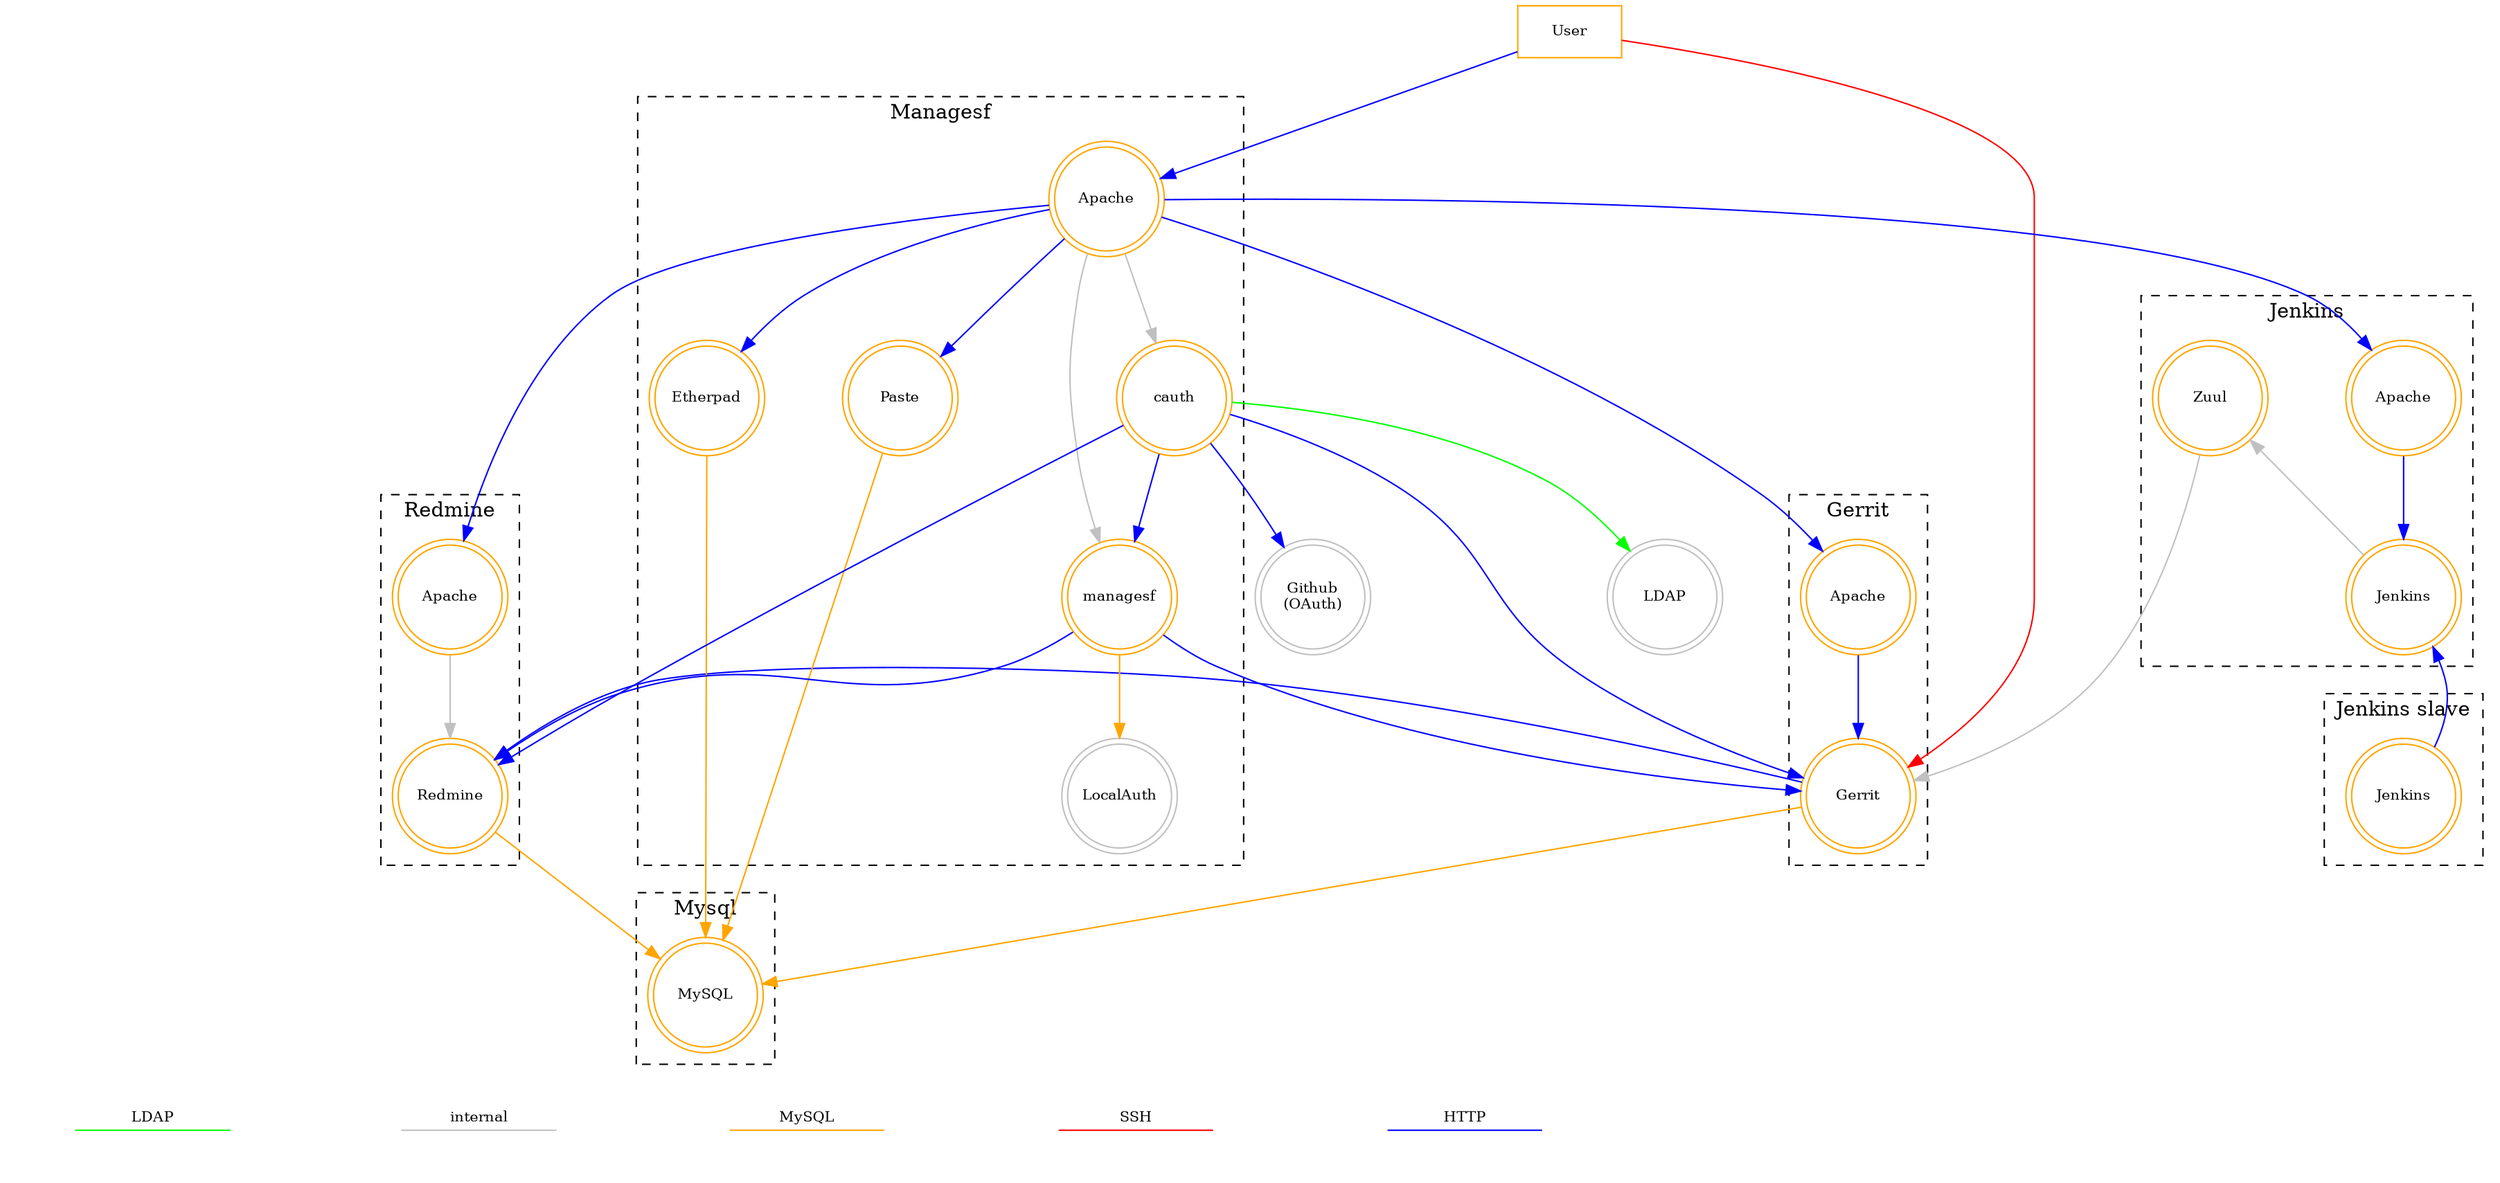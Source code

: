 digraph {
    nodesep = 0.75
    node [shape=doublecircle,color=orange,fontsize=10,width=1.0]
    edge [fontsize=10];

    "User" [shape=box];
    "LDAP" [color=gray];
    "Github" [color=gray label="Github\n(OAuth)"];
    "LocalAuth" [color=gray];

    subgraph cluster_agenda {
        style=invis;

        node [fontsize=0 width=0 style=invis]

        {rank=same; h1; h2;}
        h1 -> h2 [label="HTTP" color="blue" dir=none];

        {rank=same; s1; s2;}
        s1 -> s2 [label="SSH" color="red" dir=none];

        {rank=same; m1; m2;}
        m1 -> m2 [label="MySQL" color="orange" dir=none];

        {rank=same; i1; i2;}
        i1 -> i2 [label="internal" color="gray" dir=none];

        {rank=same; l1; l2;}
        l1 -> l2 [label="LDAP" color="green" dir=none];
    }

    subgraph cluster_gerrit {
        style = dashed;
        label="Gerrit";
        "Gerrit";
        "GerritApache" [label="Apache"];
    }

    subgraph cluster_jenkins {
        style = dashed;
        label="Jenkins";
        "master" [label="Jenkins"];
        "JenkinsApache" [label="Apache"];
        "Zuul";
    }

    subgraph cluster_redmine {
        style = dashed;
        label="Redmine";
        "Redmine";
        "RedmineApache" [label="Apache"];
    }

    subgraph cluster_mysql {
        style = dashed;
        label="Mysql";
        "MySQL";
    }

    subgraph cluster_slave {
        style = dashed;
        label="Jenkins slave";
        "slave" [label="Jenkins"];
    }

    subgraph cluster_managesf {
        style = dashed;
        label="Managesf";
        "Apache";
        "Etherpad";
        "Paste";
        "managesf";
        "cauth";
        "LocalAuth";
    }

    edge [color=blue];
    "User" -> "Apache";
    "Apache" -> "Etherpad";
    "Apache" -> "Paste";
    "Apache" -> "GerritApache";
    "Apache" -> "JenkinsApache";
    "Apache" -> "RedmineApache";
    "GerritApache" -> "Gerrit";
    "JenkinsApache" -> "master";
    "slave" -> "master" [constraint=False];
    "master" -> "slave" [style=invis];
    "cauth" -> "Github";
    "cauth" -> "Redmine";
    "cauth" -> "Gerrit";
    "managesf" -> "Redmine";
    "managesf" -> "Gerrit";
    "Gerrit" -> "Redmine" [constraint=False];
    "cauth" -> "managesf";

    edge [color=red];
    "User" -> "Gerrit";

    edge [color=orange];
    "Redmine" -> "MySQL";
    "Gerrit" -> "MySQL";
    "Etherpad" -> "MySQL";
    "Paste" -> "MySQL";
    "managesf" -> "LocalAuth";

    edge [color=gray];
    "RedmineApache" -> "Redmine";
    "Apache" -> "cauth";
    "Apache" -> "managesf";
    "master" -> "Zuul" [constraint=False];
    "Zuul" -> "Gerrit";

    edge [color=green];
    "cauth" -> "LDAP";

    MySQL -> m1 [style=invis];
}

